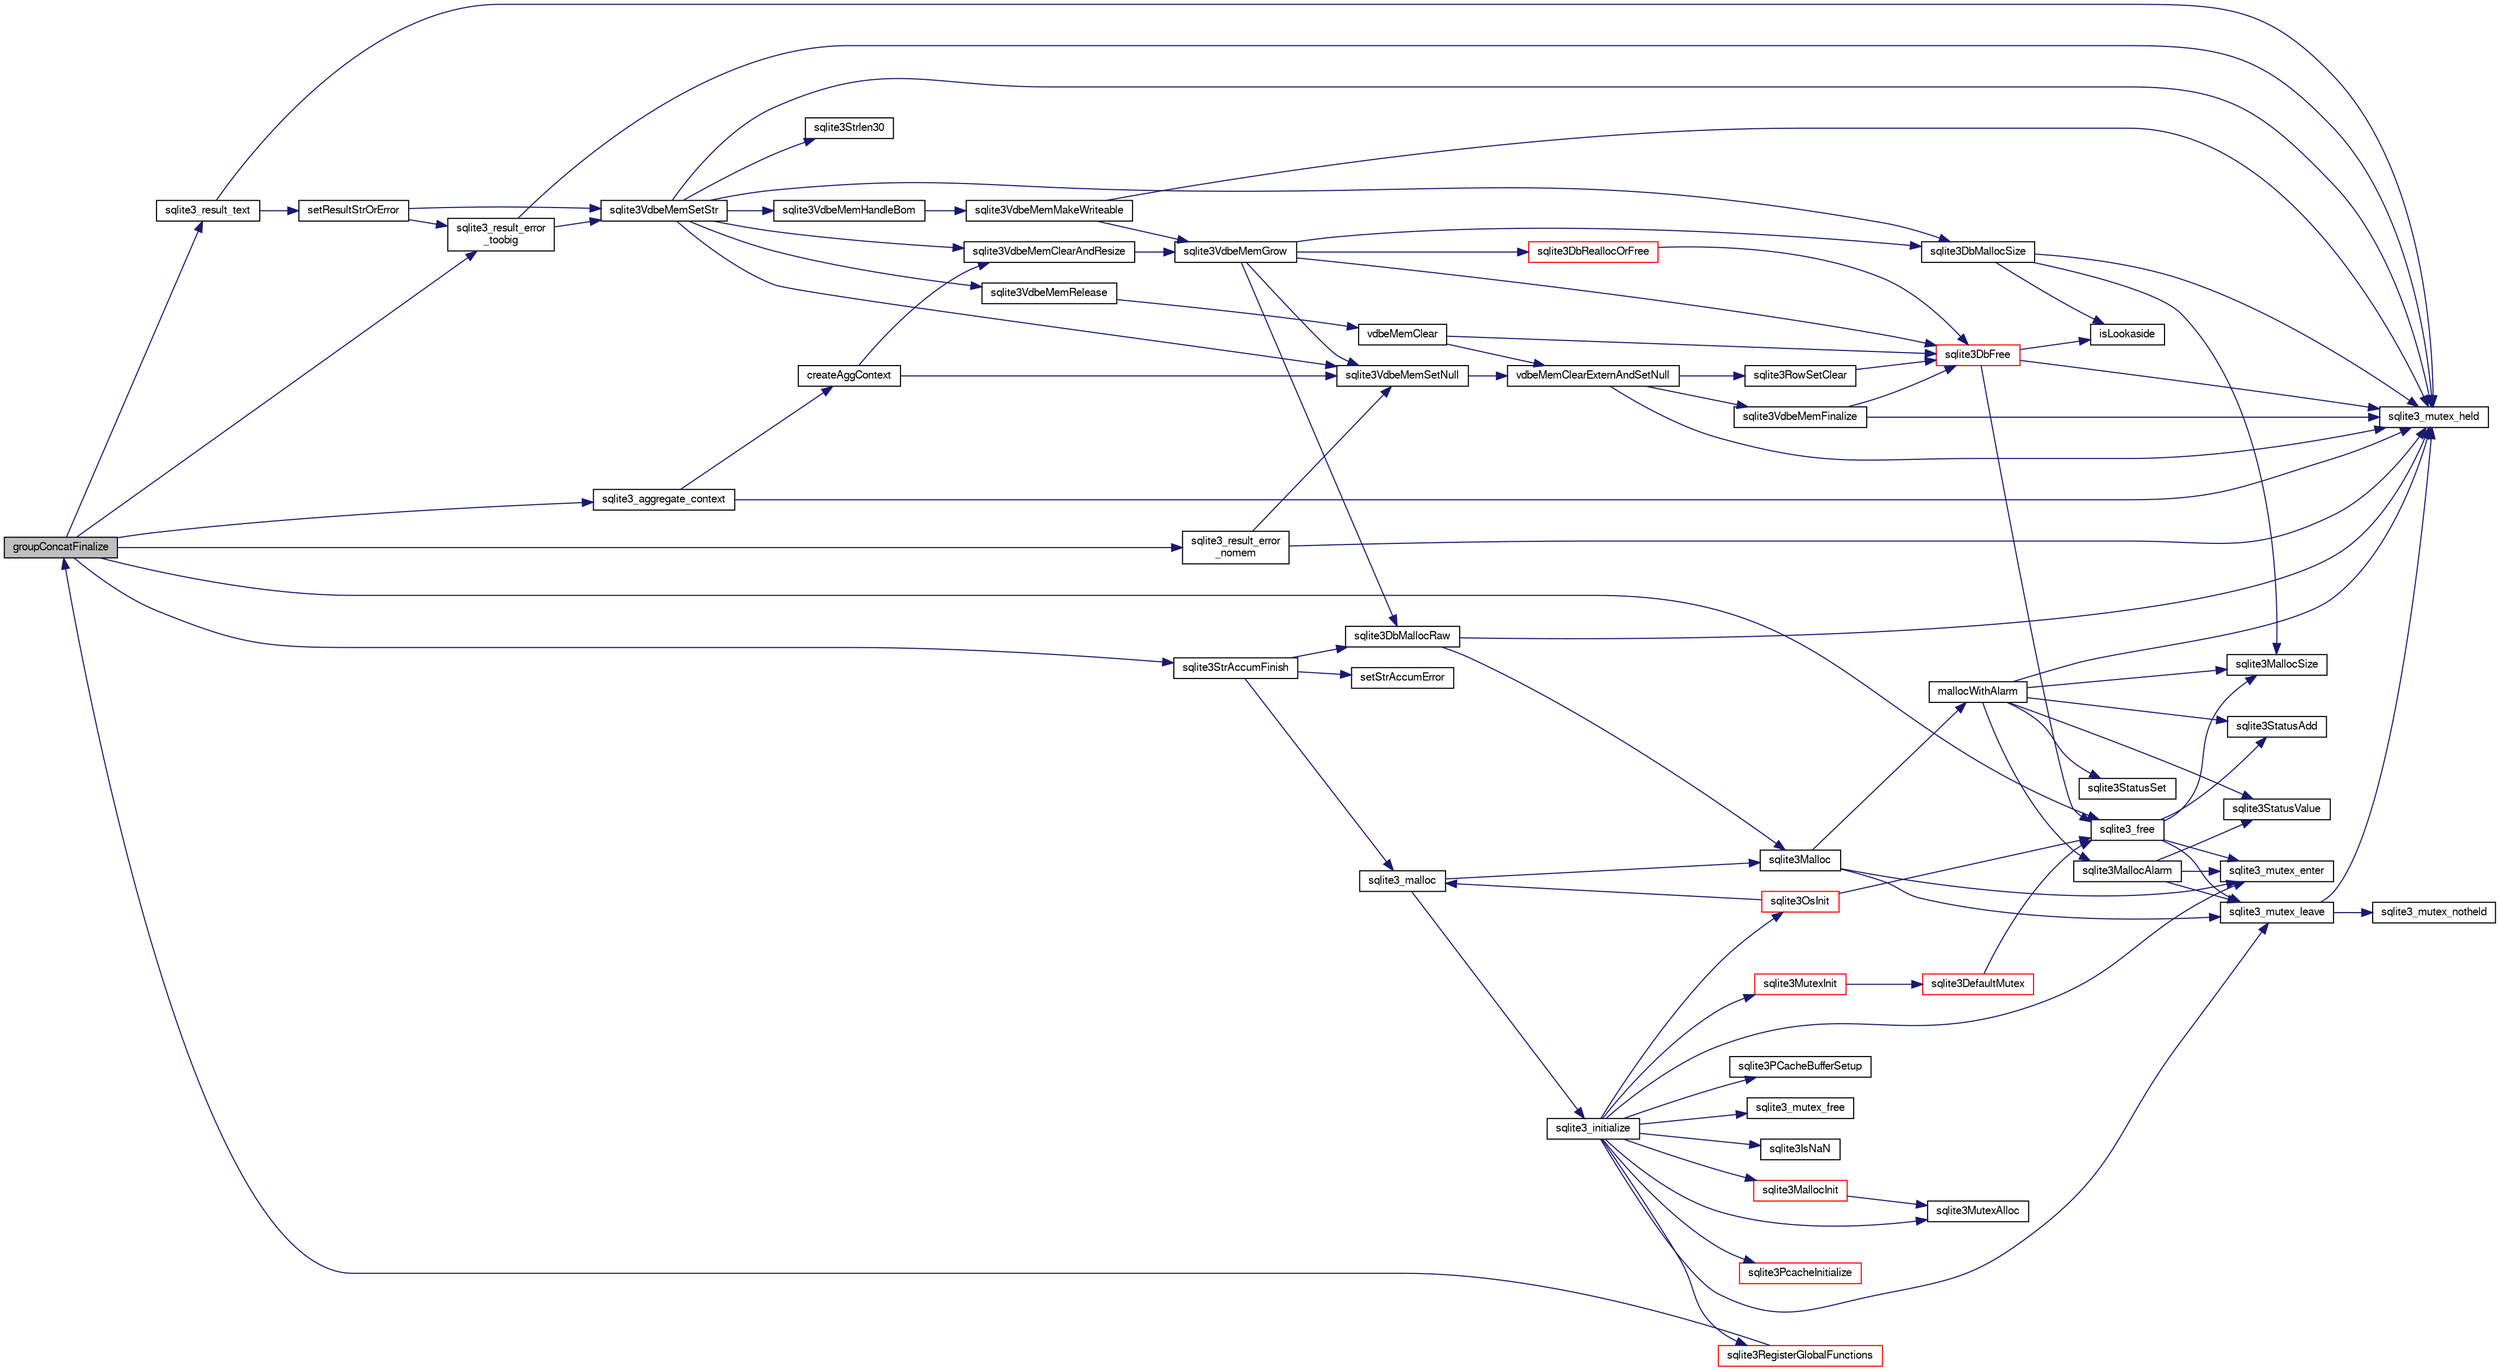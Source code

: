 digraph "groupConcatFinalize"
{
  edge [fontname="FreeSans",fontsize="10",labelfontname="FreeSans",labelfontsize="10"];
  node [fontname="FreeSans",fontsize="10",shape=record];
  rankdir="LR";
  Node133420 [label="groupConcatFinalize",height=0.2,width=0.4,color="black", fillcolor="grey75", style="filled", fontcolor="black"];
  Node133420 -> Node133421 [color="midnightblue",fontsize="10",style="solid",fontname="FreeSans"];
  Node133421 [label="sqlite3_aggregate_context",height=0.2,width=0.4,color="black", fillcolor="white", style="filled",URL="$sqlite3_8c.html#a96c2b5775e2548caf1529e1c8e490c5c"];
  Node133421 -> Node133422 [color="midnightblue",fontsize="10",style="solid",fontname="FreeSans"];
  Node133422 [label="sqlite3_mutex_held",height=0.2,width=0.4,color="black", fillcolor="white", style="filled",URL="$sqlite3_8c.html#acf77da68932b6bc163c5e68547ecc3e7"];
  Node133421 -> Node133423 [color="midnightblue",fontsize="10",style="solid",fontname="FreeSans"];
  Node133423 [label="createAggContext",height=0.2,width=0.4,color="black", fillcolor="white", style="filled",URL="$sqlite3_8c.html#a843c998f50da4010b570948408f90fb9"];
  Node133423 -> Node133424 [color="midnightblue",fontsize="10",style="solid",fontname="FreeSans"];
  Node133424 [label="sqlite3VdbeMemSetNull",height=0.2,width=0.4,color="black", fillcolor="white", style="filled",URL="$sqlite3_8c.html#ae01092c23aebaf8a3ebdf3954609b410"];
  Node133424 -> Node133425 [color="midnightblue",fontsize="10",style="solid",fontname="FreeSans"];
  Node133425 [label="vdbeMemClearExternAndSetNull",height=0.2,width=0.4,color="black", fillcolor="white", style="filled",URL="$sqlite3_8c.html#a29c41a360fb0e86b817777daf061230c"];
  Node133425 -> Node133422 [color="midnightblue",fontsize="10",style="solid",fontname="FreeSans"];
  Node133425 -> Node133426 [color="midnightblue",fontsize="10",style="solid",fontname="FreeSans"];
  Node133426 [label="sqlite3VdbeMemFinalize",height=0.2,width=0.4,color="black", fillcolor="white", style="filled",URL="$sqlite3_8c.html#a2568220f48ddef81b1c43e401042d9d2"];
  Node133426 -> Node133422 [color="midnightblue",fontsize="10",style="solid",fontname="FreeSans"];
  Node133426 -> Node133427 [color="midnightblue",fontsize="10",style="solid",fontname="FreeSans"];
  Node133427 [label="sqlite3DbFree",height=0.2,width=0.4,color="red", fillcolor="white", style="filled",URL="$sqlite3_8c.html#ac70ab821a6607b4a1b909582dc37a069"];
  Node133427 -> Node133422 [color="midnightblue",fontsize="10",style="solid",fontname="FreeSans"];
  Node133427 -> Node133431 [color="midnightblue",fontsize="10",style="solid",fontname="FreeSans"];
  Node133431 [label="isLookaside",height=0.2,width=0.4,color="black", fillcolor="white", style="filled",URL="$sqlite3_8c.html#a770fa05ff9717b75e16f4d968a77b897"];
  Node133427 -> Node133432 [color="midnightblue",fontsize="10",style="solid",fontname="FreeSans"];
  Node133432 [label="sqlite3_free",height=0.2,width=0.4,color="black", fillcolor="white", style="filled",URL="$sqlite3_8c.html#a6552349e36a8a691af5487999ab09519"];
  Node133432 -> Node133433 [color="midnightblue",fontsize="10",style="solid",fontname="FreeSans"];
  Node133433 [label="sqlite3_mutex_enter",height=0.2,width=0.4,color="black", fillcolor="white", style="filled",URL="$sqlite3_8c.html#a1c12cde690bd89f104de5cbad12a6bf5"];
  Node133432 -> Node133434 [color="midnightblue",fontsize="10",style="solid",fontname="FreeSans"];
  Node133434 [label="sqlite3StatusAdd",height=0.2,width=0.4,color="black", fillcolor="white", style="filled",URL="$sqlite3_8c.html#afa029f93586aeab4cc85360905dae9cd"];
  Node133432 -> Node133430 [color="midnightblue",fontsize="10",style="solid",fontname="FreeSans"];
  Node133430 [label="sqlite3MallocSize",height=0.2,width=0.4,color="black", fillcolor="white", style="filled",URL="$sqlite3_8c.html#acf5d2a5f35270bafb050bd2def576955"];
  Node133432 -> Node133435 [color="midnightblue",fontsize="10",style="solid",fontname="FreeSans"];
  Node133435 [label="sqlite3_mutex_leave",height=0.2,width=0.4,color="black", fillcolor="white", style="filled",URL="$sqlite3_8c.html#a5838d235601dbd3c1fa993555c6bcc93"];
  Node133435 -> Node133422 [color="midnightblue",fontsize="10",style="solid",fontname="FreeSans"];
  Node133435 -> Node133436 [color="midnightblue",fontsize="10",style="solid",fontname="FreeSans"];
  Node133436 [label="sqlite3_mutex_notheld",height=0.2,width=0.4,color="black", fillcolor="white", style="filled",URL="$sqlite3_8c.html#a83967c837c1c000d3b5adcfaa688f5dc"];
  Node133425 -> Node133437 [color="midnightblue",fontsize="10",style="solid",fontname="FreeSans"];
  Node133437 [label="sqlite3RowSetClear",height=0.2,width=0.4,color="black", fillcolor="white", style="filled",URL="$sqlite3_8c.html#ae153de0cd969511a607e26deeca80342"];
  Node133437 -> Node133427 [color="midnightblue",fontsize="10",style="solid",fontname="FreeSans"];
  Node133423 -> Node133438 [color="midnightblue",fontsize="10",style="solid",fontname="FreeSans"];
  Node133438 [label="sqlite3VdbeMemClearAndResize",height=0.2,width=0.4,color="black", fillcolor="white", style="filled",URL="$sqlite3_8c.html#add082be4aa46084ecdf023cfac898231"];
  Node133438 -> Node133439 [color="midnightblue",fontsize="10",style="solid",fontname="FreeSans"];
  Node133439 [label="sqlite3VdbeMemGrow",height=0.2,width=0.4,color="black", fillcolor="white", style="filled",URL="$sqlite3_8c.html#aba753c9690ae0ba31b5100945cf29447"];
  Node133439 -> Node133429 [color="midnightblue",fontsize="10",style="solid",fontname="FreeSans"];
  Node133429 [label="sqlite3DbMallocSize",height=0.2,width=0.4,color="black", fillcolor="white", style="filled",URL="$sqlite3_8c.html#aa397e5a8a03495203a0767abf0a71f86"];
  Node133429 -> Node133430 [color="midnightblue",fontsize="10",style="solid",fontname="FreeSans"];
  Node133429 -> Node133422 [color="midnightblue",fontsize="10",style="solid",fontname="FreeSans"];
  Node133429 -> Node133431 [color="midnightblue",fontsize="10",style="solid",fontname="FreeSans"];
  Node133439 -> Node133440 [color="midnightblue",fontsize="10",style="solid",fontname="FreeSans"];
  Node133440 [label="sqlite3DbReallocOrFree",height=0.2,width=0.4,color="red", fillcolor="white", style="filled",URL="$sqlite3_8c.html#a532a9fd62eeb46b61885a0fff075231c"];
  Node133440 -> Node133427 [color="midnightblue",fontsize="10",style="solid",fontname="FreeSans"];
  Node133439 -> Node133427 [color="midnightblue",fontsize="10",style="solid",fontname="FreeSans"];
  Node133439 -> Node133442 [color="midnightblue",fontsize="10",style="solid",fontname="FreeSans"];
  Node133442 [label="sqlite3DbMallocRaw",height=0.2,width=0.4,color="black", fillcolor="white", style="filled",URL="$sqlite3_8c.html#abbe8be0cf7175e11ddc3e2218fad924e"];
  Node133442 -> Node133422 [color="midnightblue",fontsize="10",style="solid",fontname="FreeSans"];
  Node133442 -> Node133443 [color="midnightblue",fontsize="10",style="solid",fontname="FreeSans"];
  Node133443 [label="sqlite3Malloc",height=0.2,width=0.4,color="black", fillcolor="white", style="filled",URL="$sqlite3_8c.html#a361a2eaa846b1885f123abe46f5d8b2b"];
  Node133443 -> Node133433 [color="midnightblue",fontsize="10",style="solid",fontname="FreeSans"];
  Node133443 -> Node133444 [color="midnightblue",fontsize="10",style="solid",fontname="FreeSans"];
  Node133444 [label="mallocWithAlarm",height=0.2,width=0.4,color="black", fillcolor="white", style="filled",URL="$sqlite3_8c.html#ab070d5cf8e48ec8a6a43cf025d48598b"];
  Node133444 -> Node133422 [color="midnightblue",fontsize="10",style="solid",fontname="FreeSans"];
  Node133444 -> Node133445 [color="midnightblue",fontsize="10",style="solid",fontname="FreeSans"];
  Node133445 [label="sqlite3StatusSet",height=0.2,width=0.4,color="black", fillcolor="white", style="filled",URL="$sqlite3_8c.html#afec7586c01fcb5ea17dc9d7725a589d9"];
  Node133444 -> Node133446 [color="midnightblue",fontsize="10",style="solid",fontname="FreeSans"];
  Node133446 [label="sqlite3StatusValue",height=0.2,width=0.4,color="black", fillcolor="white", style="filled",URL="$sqlite3_8c.html#a30b8ac296c6e200c1fa57708d52c6ef6"];
  Node133444 -> Node133447 [color="midnightblue",fontsize="10",style="solid",fontname="FreeSans"];
  Node133447 [label="sqlite3MallocAlarm",height=0.2,width=0.4,color="black", fillcolor="white", style="filled",URL="$sqlite3_8c.html#ada66988e8471d1198f3219c062377508"];
  Node133447 -> Node133446 [color="midnightblue",fontsize="10",style="solid",fontname="FreeSans"];
  Node133447 -> Node133435 [color="midnightblue",fontsize="10",style="solid",fontname="FreeSans"];
  Node133447 -> Node133433 [color="midnightblue",fontsize="10",style="solid",fontname="FreeSans"];
  Node133444 -> Node133430 [color="midnightblue",fontsize="10",style="solid",fontname="FreeSans"];
  Node133444 -> Node133434 [color="midnightblue",fontsize="10",style="solid",fontname="FreeSans"];
  Node133443 -> Node133435 [color="midnightblue",fontsize="10",style="solid",fontname="FreeSans"];
  Node133439 -> Node133424 [color="midnightblue",fontsize="10",style="solid",fontname="FreeSans"];
  Node133420 -> Node133557 [color="midnightblue",fontsize="10",style="solid",fontname="FreeSans"];
  Node133557 [label="sqlite3_result_error\l_toobig",height=0.2,width=0.4,color="black", fillcolor="white", style="filled",URL="$sqlite3_8c.html#ad4f0c5e8c9421d0c4550c1a108221abe"];
  Node133557 -> Node133422 [color="midnightblue",fontsize="10",style="solid",fontname="FreeSans"];
  Node133557 -> Node133558 [color="midnightblue",fontsize="10",style="solid",fontname="FreeSans"];
  Node133558 [label="sqlite3VdbeMemSetStr",height=0.2,width=0.4,color="black", fillcolor="white", style="filled",URL="$sqlite3_8c.html#a9697bec7c3b512483638ea3646191d7d"];
  Node133558 -> Node133422 [color="midnightblue",fontsize="10",style="solid",fontname="FreeSans"];
  Node133558 -> Node133424 [color="midnightblue",fontsize="10",style="solid",fontname="FreeSans"];
  Node133558 -> Node133494 [color="midnightblue",fontsize="10",style="solid",fontname="FreeSans"];
  Node133494 [label="sqlite3Strlen30",height=0.2,width=0.4,color="black", fillcolor="white", style="filled",URL="$sqlite3_8c.html#a3dcd80ba41f1a308193dee74857b62a7"];
  Node133558 -> Node133438 [color="midnightblue",fontsize="10",style="solid",fontname="FreeSans"];
  Node133558 -> Node133504 [color="midnightblue",fontsize="10",style="solid",fontname="FreeSans"];
  Node133504 [label="sqlite3VdbeMemRelease",height=0.2,width=0.4,color="black", fillcolor="white", style="filled",URL="$sqlite3_8c.html#a90606361dbeba88159fd6ff03fcc10cc"];
  Node133504 -> Node133505 [color="midnightblue",fontsize="10",style="solid",fontname="FreeSans"];
  Node133505 [label="vdbeMemClear",height=0.2,width=0.4,color="black", fillcolor="white", style="filled",URL="$sqlite3_8c.html#a489eef6e55ad0dadf67578726b935d12"];
  Node133505 -> Node133425 [color="midnightblue",fontsize="10",style="solid",fontname="FreeSans"];
  Node133505 -> Node133427 [color="midnightblue",fontsize="10",style="solid",fontname="FreeSans"];
  Node133558 -> Node133429 [color="midnightblue",fontsize="10",style="solid",fontname="FreeSans"];
  Node133558 -> Node133559 [color="midnightblue",fontsize="10",style="solid",fontname="FreeSans"];
  Node133559 [label="sqlite3VdbeMemHandleBom",height=0.2,width=0.4,color="black", fillcolor="white", style="filled",URL="$sqlite3_8c.html#a8ac47607e6893715d335a0f6f4b58e3e"];
  Node133559 -> Node133503 [color="midnightblue",fontsize="10",style="solid",fontname="FreeSans"];
  Node133503 [label="sqlite3VdbeMemMakeWriteable",height=0.2,width=0.4,color="black", fillcolor="white", style="filled",URL="$sqlite3_8c.html#afabdd8032205a36c69ad191c6bbb6a34"];
  Node133503 -> Node133422 [color="midnightblue",fontsize="10",style="solid",fontname="FreeSans"];
  Node133503 -> Node133439 [color="midnightblue",fontsize="10",style="solid",fontname="FreeSans"];
  Node133420 -> Node133560 [color="midnightblue",fontsize="10",style="solid",fontname="FreeSans"];
  Node133560 [label="sqlite3_result_error\l_nomem",height=0.2,width=0.4,color="black", fillcolor="white", style="filled",URL="$sqlite3_8c.html#aa3c1191fb83e4e8bdde15f13d05bd82a"];
  Node133560 -> Node133422 [color="midnightblue",fontsize="10",style="solid",fontname="FreeSans"];
  Node133560 -> Node133424 [color="midnightblue",fontsize="10",style="solid",fontname="FreeSans"];
  Node133420 -> Node133562 [color="midnightblue",fontsize="10",style="solid",fontname="FreeSans"];
  Node133562 [label="sqlite3_result_text",height=0.2,width=0.4,color="black", fillcolor="white", style="filled",URL="$sqlite3_8c.html#a2c06bc83045bd7986b89e5e8bd689bdf"];
  Node133562 -> Node133422 [color="midnightblue",fontsize="10",style="solid",fontname="FreeSans"];
  Node133562 -> Node133563 [color="midnightblue",fontsize="10",style="solid",fontname="FreeSans"];
  Node133563 [label="setResultStrOrError",height=0.2,width=0.4,color="black", fillcolor="white", style="filled",URL="$sqlite3_8c.html#af1d0f45c261a19434fad327798cc6d6b"];
  Node133563 -> Node133558 [color="midnightblue",fontsize="10",style="solid",fontname="FreeSans"];
  Node133563 -> Node133557 [color="midnightblue",fontsize="10",style="solid",fontname="FreeSans"];
  Node133420 -> Node133511 [color="midnightblue",fontsize="10",style="solid",fontname="FreeSans"];
  Node133511 [label="sqlite3StrAccumFinish",height=0.2,width=0.4,color="black", fillcolor="white", style="filled",URL="$sqlite3_8c.html#adb7f26b10ac1b847db6f000ef4c2e2ba"];
  Node133511 -> Node133442 [color="midnightblue",fontsize="10",style="solid",fontname="FreeSans"];
  Node133511 -> Node133512 [color="midnightblue",fontsize="10",style="solid",fontname="FreeSans"];
  Node133512 [label="sqlite3_malloc",height=0.2,width=0.4,color="black", fillcolor="white", style="filled",URL="$sqlite3_8c.html#ac79dba55fc32b6a840cf5a9769bce7cd"];
  Node133512 -> Node133449 [color="midnightblue",fontsize="10",style="solid",fontname="FreeSans"];
  Node133449 [label="sqlite3_initialize",height=0.2,width=0.4,color="black", fillcolor="white", style="filled",URL="$sqlite3_8c.html#ab0c0ee2d5d4cf8b28e9572296a8861df"];
  Node133449 -> Node133450 [color="midnightblue",fontsize="10",style="solid",fontname="FreeSans"];
  Node133450 [label="sqlite3MutexInit",height=0.2,width=0.4,color="red", fillcolor="white", style="filled",URL="$sqlite3_8c.html#a7906afcdd1cdb3d0007eb932398a1158"];
  Node133450 -> Node133451 [color="midnightblue",fontsize="10",style="solid",fontname="FreeSans"];
  Node133451 [label="sqlite3DefaultMutex",height=0.2,width=0.4,color="red", fillcolor="white", style="filled",URL="$sqlite3_8c.html#ac895a71e325f9b2f9b862f737c17aca8"];
  Node133451 -> Node133432 [color="midnightblue",fontsize="10",style="solid",fontname="FreeSans"];
  Node133449 -> Node133468 [color="midnightblue",fontsize="10",style="solid",fontname="FreeSans"];
  Node133468 [label="sqlite3MutexAlloc",height=0.2,width=0.4,color="black", fillcolor="white", style="filled",URL="$sqlite3_8c.html#a0e3f432ee581f6876b590e7ad7e84e19"];
  Node133449 -> Node133433 [color="midnightblue",fontsize="10",style="solid",fontname="FreeSans"];
  Node133449 -> Node133469 [color="midnightblue",fontsize="10",style="solid",fontname="FreeSans"];
  Node133469 [label="sqlite3MallocInit",height=0.2,width=0.4,color="red", fillcolor="white", style="filled",URL="$sqlite3_8c.html#a9e06f9e7cad0d83ce80ab493c9533552"];
  Node133469 -> Node133468 [color="midnightblue",fontsize="10",style="solid",fontname="FreeSans"];
  Node133449 -> Node133435 [color="midnightblue",fontsize="10",style="solid",fontname="FreeSans"];
  Node133449 -> Node133550 [color="midnightblue",fontsize="10",style="solid",fontname="FreeSans"];
  Node133550 [label="sqlite3RegisterGlobalFunctions",height=0.2,width=0.4,color="red", fillcolor="white", style="filled",URL="$sqlite3_8c.html#a9f75bd111010f29e1b8d74344473c4ec"];
  Node133550 -> Node133420 [color="midnightblue",fontsize="10",style="solid",fontname="FreeSans"];
  Node133449 -> Node133695 [color="midnightblue",fontsize="10",style="solid",fontname="FreeSans"];
  Node133695 [label="sqlite3PcacheInitialize",height=0.2,width=0.4,color="red", fillcolor="white", style="filled",URL="$sqlite3_8c.html#a2902c61ddc88bea002c4d69fe4052b1f"];
  Node133449 -> Node133696 [color="midnightblue",fontsize="10",style="solid",fontname="FreeSans"];
  Node133696 [label="sqlite3OsInit",height=0.2,width=0.4,color="red", fillcolor="white", style="filled",URL="$sqlite3_8c.html#afeaa886fe1ca086a30fd278b1d069762"];
  Node133696 -> Node133512 [color="midnightblue",fontsize="10",style="solid",fontname="FreeSans"];
  Node133696 -> Node133432 [color="midnightblue",fontsize="10",style="solid",fontname="FreeSans"];
  Node133449 -> Node133700 [color="midnightblue",fontsize="10",style="solid",fontname="FreeSans"];
  Node133700 [label="sqlite3PCacheBufferSetup",height=0.2,width=0.4,color="black", fillcolor="white", style="filled",URL="$sqlite3_8c.html#ad18a1eebefdfbc4254f473f7b0101937"];
  Node133449 -> Node133701 [color="midnightblue",fontsize="10",style="solid",fontname="FreeSans"];
  Node133701 [label="sqlite3_mutex_free",height=0.2,width=0.4,color="black", fillcolor="white", style="filled",URL="$sqlite3_8c.html#a2db2e72e08f6873afa9c61b0ec726fec"];
  Node133449 -> Node133493 [color="midnightblue",fontsize="10",style="solid",fontname="FreeSans"];
  Node133493 [label="sqlite3IsNaN",height=0.2,width=0.4,color="black", fillcolor="white", style="filled",URL="$sqlite3_8c.html#aed4d78203877c3486765ccbc7feebb50"];
  Node133512 -> Node133443 [color="midnightblue",fontsize="10",style="solid",fontname="FreeSans"];
  Node133511 -> Node133479 [color="midnightblue",fontsize="10",style="solid",fontname="FreeSans"];
  Node133479 [label="setStrAccumError",height=0.2,width=0.4,color="black", fillcolor="white", style="filled",URL="$sqlite3_8c.html#a3dc479a1fc8ba1ab8edfe51f8a0b102c"];
  Node133420 -> Node133432 [color="midnightblue",fontsize="10",style="solid",fontname="FreeSans"];
}

